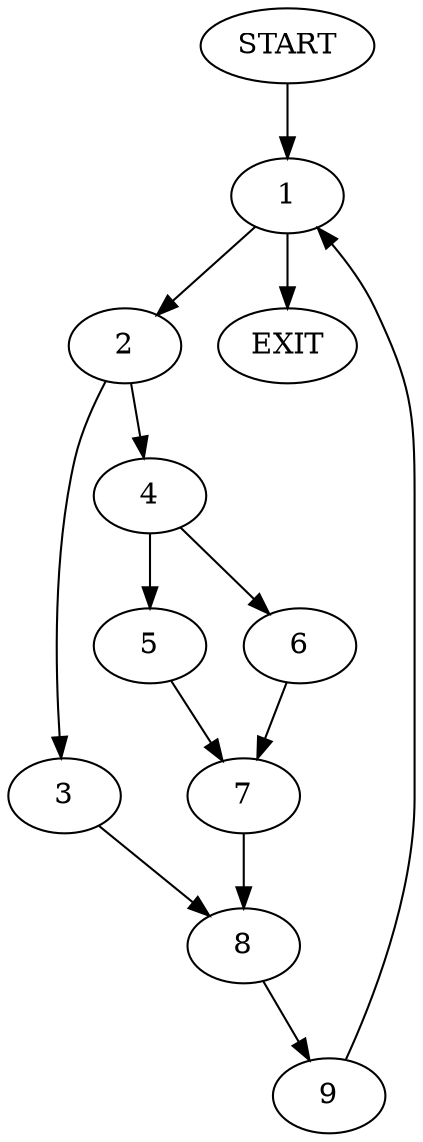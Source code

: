 digraph { 
0 [label="START"];
1;
2;
3;
4;
5;
6;
7;
8;
9;
10[label="EXIT"];
0 -> 1;
1 -> 2;
1 -> 10;
2 -> 3;
2 -> 4;
3 -> 8;
4 -> 5;
4 -> 6;
5 -> 7;
6 -> 7;
7 -> 8;
8 -> 9;
9 -> 1;
}